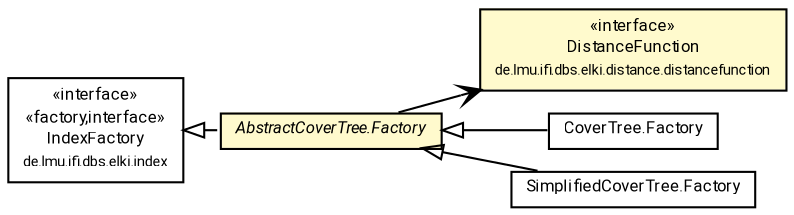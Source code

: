 #!/usr/local/bin/dot
#
# Class diagram 
# Generated by UMLGraph version R5_7_2-60-g0e99a6 (http://www.spinellis.gr/umlgraph/)
#

digraph G {
	graph [fontnames="svg"]
	edge [fontname="Roboto",fontsize=7,labelfontname="Roboto",labelfontsize=7,color="black"];
	node [fontname="Roboto",fontcolor="black",fontsize=8,shape=plaintext,margin=0,width=0,height=0];
	nodesep=0.15;
	ranksep=0.25;
	rankdir=LR;
	// de.lmu.ifi.dbs.elki.index.IndexFactory<V>
	c921196 [label=<<table title="de.lmu.ifi.dbs.elki.index.IndexFactory" border="0" cellborder="1" cellspacing="0" cellpadding="2" href="../../../IndexFactory.html" target="_parent">
		<tr><td><table border="0" cellspacing="0" cellpadding="1">
		<tr><td align="center" balign="center"> &#171;interface&#187; </td></tr>
		<tr><td align="center" balign="center"> &#171;factory,interface&#187; </td></tr>
		<tr><td align="center" balign="center"> <font face="Roboto">IndexFactory</font> </td></tr>
		<tr><td align="center" balign="center"> <font face="Roboto" point-size="7.0">de.lmu.ifi.dbs.elki.index</font> </td></tr>
		</table></td></tr>
		</table>>, URL="../../../IndexFactory.html"];
	// de.lmu.ifi.dbs.elki.distance.distancefunction.DistanceFunction<O>
	c921199 [label=<<table title="de.lmu.ifi.dbs.elki.distance.distancefunction.DistanceFunction" border="0" cellborder="1" cellspacing="0" cellpadding="2" bgcolor="LemonChiffon" href="../../../../distance/distancefunction/DistanceFunction.html" target="_parent">
		<tr><td><table border="0" cellspacing="0" cellpadding="1">
		<tr><td align="center" balign="center"> &#171;interface&#187; </td></tr>
		<tr><td align="center" balign="center"> <font face="Roboto">DistanceFunction</font> </td></tr>
		<tr><td align="center" balign="center"> <font face="Roboto" point-size="7.0">de.lmu.ifi.dbs.elki.distance.distancefunction</font> </td></tr>
		</table></td></tr>
		</table>>, URL="../../../../distance/distancefunction/DistanceFunction.html"];
	// de.lmu.ifi.dbs.elki.index.tree.metrical.covertree.CoverTree.Factory<O>
	c922734 [label=<<table title="de.lmu.ifi.dbs.elki.index.tree.metrical.covertree.CoverTree.Factory" border="0" cellborder="1" cellspacing="0" cellpadding="2" href="CoverTree.Factory.html" target="_parent">
		<tr><td><table border="0" cellspacing="0" cellpadding="1">
		<tr><td align="center" balign="center"> <font face="Roboto">CoverTree.Factory</font> </td></tr>
		</table></td></tr>
		</table>>, URL="CoverTree.Factory.html"];
	// de.lmu.ifi.dbs.elki.index.tree.metrical.covertree.SimplifiedCoverTree.Factory<O>
	c922740 [label=<<table title="de.lmu.ifi.dbs.elki.index.tree.metrical.covertree.SimplifiedCoverTree.Factory" border="0" cellborder="1" cellspacing="0" cellpadding="2" href="SimplifiedCoverTree.Factory.html" target="_parent">
		<tr><td><table border="0" cellspacing="0" cellpadding="1">
		<tr><td align="center" balign="center"> <font face="Roboto">SimplifiedCoverTree.Factory</font> </td></tr>
		</table></td></tr>
		</table>>, URL="SimplifiedCoverTree.Factory.html"];
	// de.lmu.ifi.dbs.elki.index.tree.metrical.covertree.AbstractCoverTree.Factory<O>
	c922743 [label=<<table title="de.lmu.ifi.dbs.elki.index.tree.metrical.covertree.AbstractCoverTree.Factory" border="0" cellborder="1" cellspacing="0" cellpadding="2" bgcolor="lemonChiffon" href="AbstractCoverTree.Factory.html" target="_parent">
		<tr><td><table border="0" cellspacing="0" cellpadding="1">
		<tr><td align="center" balign="center"> <font face="Roboto"><i>AbstractCoverTree.Factory</i></font> </td></tr>
		</table></td></tr>
		</table>>, URL="AbstractCoverTree.Factory.html"];
	// de.lmu.ifi.dbs.elki.index.tree.metrical.covertree.CoverTree.Factory<O> extends de.lmu.ifi.dbs.elki.index.tree.metrical.covertree.AbstractCoverTree.Factory<O>
	c922743 -> c922734 [arrowtail=empty,dir=back,weight=10];
	// de.lmu.ifi.dbs.elki.index.tree.metrical.covertree.SimplifiedCoverTree.Factory<O> extends de.lmu.ifi.dbs.elki.index.tree.metrical.covertree.AbstractCoverTree.Factory<O>
	c922743 -> c922740 [arrowtail=empty,dir=back,weight=10];
	// de.lmu.ifi.dbs.elki.index.tree.metrical.covertree.AbstractCoverTree.Factory<O> implements de.lmu.ifi.dbs.elki.index.IndexFactory<V>
	c921196 -> c922743 [arrowtail=empty,style=dashed,dir=back,weight=9];
	// de.lmu.ifi.dbs.elki.index.tree.metrical.covertree.AbstractCoverTree.Factory<O> navassoc de.lmu.ifi.dbs.elki.distance.distancefunction.DistanceFunction<O>
	c922743 -> c921199 [arrowhead=open,weight=1];
}

